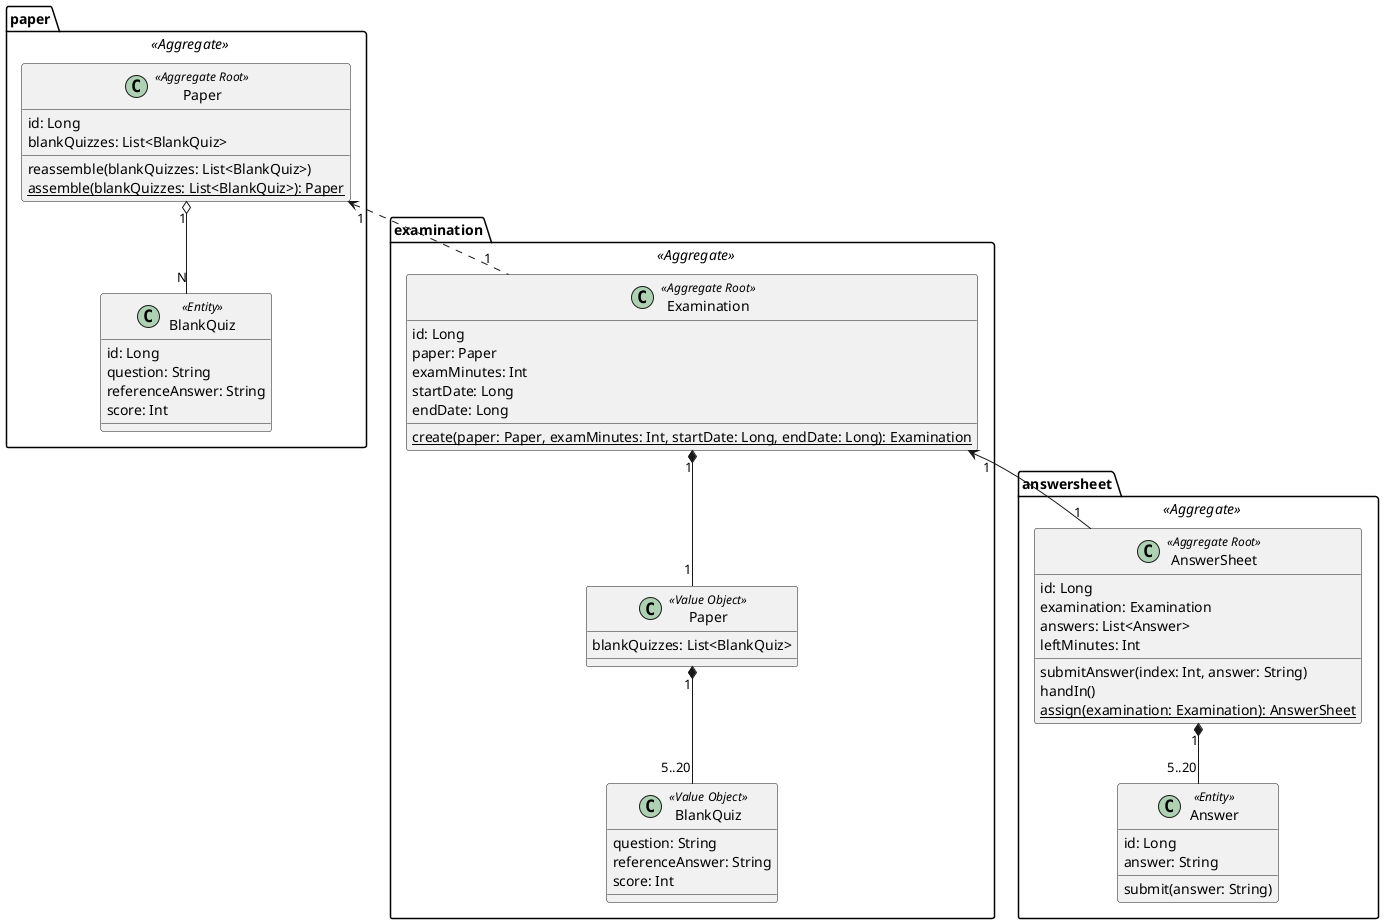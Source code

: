@startuml

package paper <<Aggregate>> {

    class Paper <<Aggregate Root>> {
        id: Long
        blankQuizzes: List<BlankQuiz>
        reassemble(blankQuizzes: List<BlankQuiz>)
        {static} assemble(blankQuizzes: List<BlankQuiz>): Paper
    }

    class BlankQuiz <<Entity>> {
        id: Long
        question: String
        referenceAnswer: String
        score: Int
    }

    Paper "1" o-- "N" BlankQuiz
}

package examination <<Aggregate>> {

    class Examination <<Aggregate Root>> {
        id: Long
        paper: Paper
        examMinutes: Int
        startDate: Long
        endDate: Long
        {static} create(paper: Paper, examMinutes: Int, startDate: Long, endDate: Long): Examination
    }

    class "Paper" as P <<Value Object>> {
        blankQuizzes: List<BlankQuiz>
    }

    class "BlankQuiz" as Q <<Value Object>> {
        question: String
        referenceAnswer: String
        score: Int
    }

    Examination "1" *-- "1" P
    P "1" *-- "5..20" Q
    Paper "1" <.. "1" Examination
}

package answersheet <<Aggregate>> {
    class AnswerSheet <<Aggregate Root>> {
        id: Long
        examination: Examination
        answers: List<Answer>
        leftMinutes: Int
        submitAnswer(index: Int, answer: String)
        handIn()
        {static} assign(examination: Examination): AnswerSheet
    }

    class Answer <<Entity>> {
        id: Long
        answer: String
        submit(answer: String)
    }

    Examination "1" <-- "1" AnswerSheet
    AnswerSheet "1" *-- "5..20" Answer
}

@enduml
